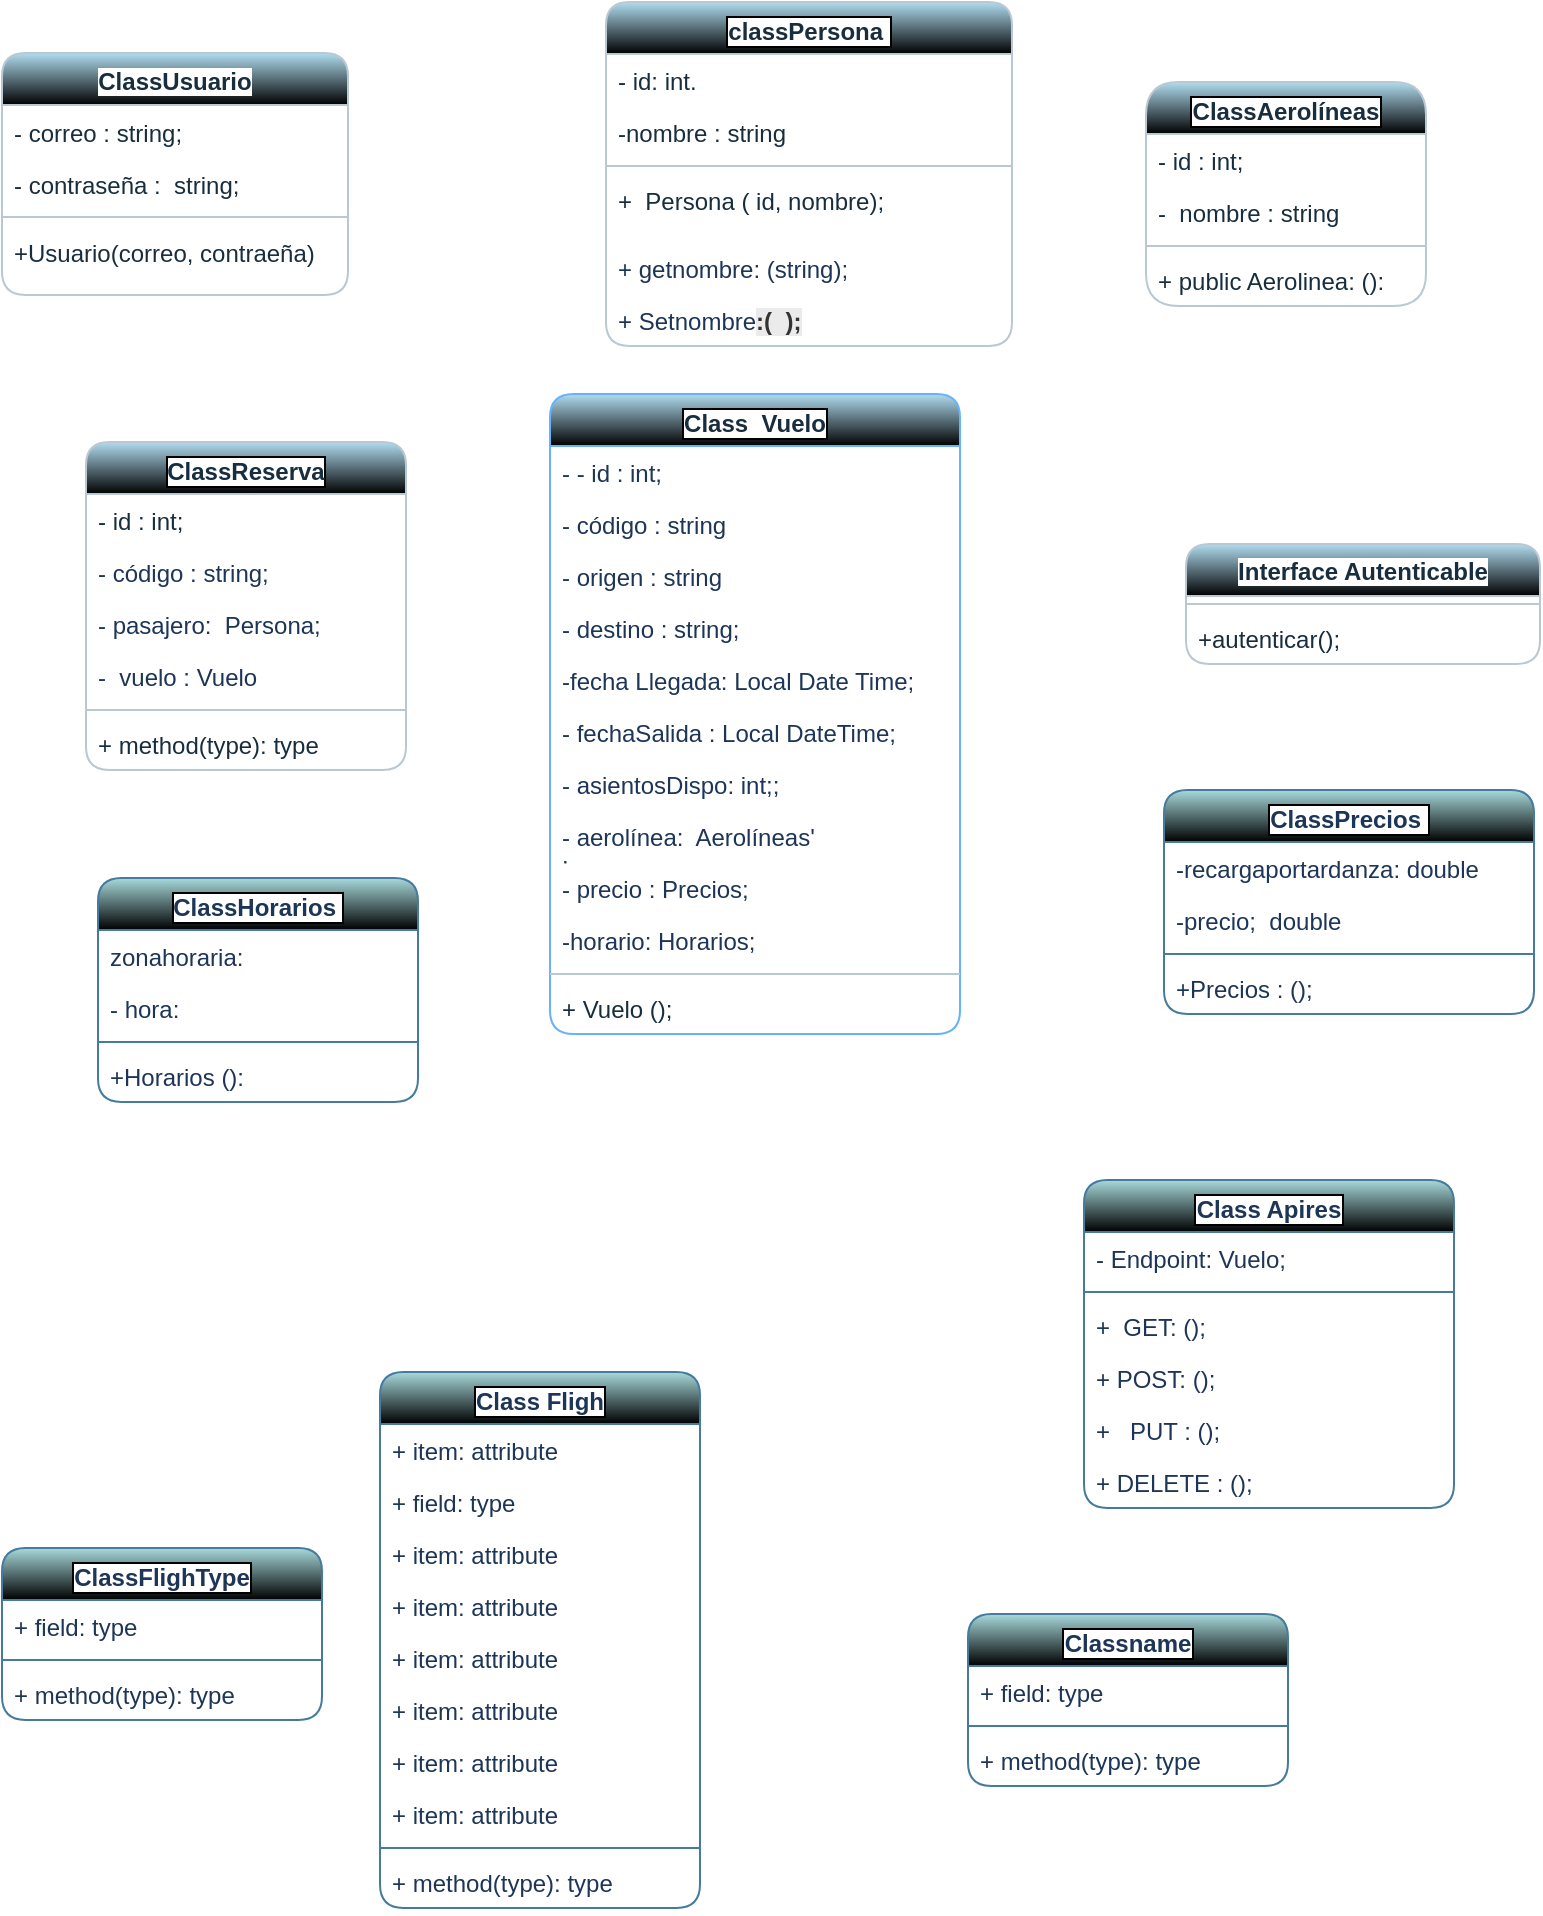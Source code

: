 <mxfile version="21.7.1" type="github">
  <diagram name="Página-1" id="ZE2Og2liTJ8zFDJ8wkAW">
    <mxGraphModel dx="1018" dy="501" grid="0" gridSize="10" guides="1" tooltips="1" connect="1" arrows="1" fold="1" page="1" pageScale="1" pageWidth="980" pageHeight="1390" background="none" math="0" shadow="0">
      <root>
        <mxCell id="0" />
        <mxCell id="1" parent="0" />
        <mxCell id="D-GpD_URcGxK7QM6RUJf-1" value="classPersona&amp;nbsp;" style="swimlane;fontStyle=1;align=center;verticalAlign=top;childLayout=stackLayout;horizontal=1;startSize=26;horizontalStack=0;resizeParent=1;resizeParentMax=0;resizeLast=0;collapsible=1;marginBottom=0;labelBackgroundColor=default;fillColor=#B1DDF0;strokeColor=#BAC8D3;fontColor=#182E3E;html=1;whiteSpace=wrap;labelBorderColor=default;gradientColor=default;rounded=1;" vertex="1" parent="1">
          <mxGeometry x="360" y="50" width="203" height="172" as="geometry" />
        </mxCell>
        <mxCell id="D-GpD_URcGxK7QM6RUJf-5" value="&lt;font style=&quot;vertical-align: inherit;&quot;&gt;&lt;font style=&quot;vertical-align: inherit;&quot;&gt;- id: int.&lt;/font&gt;&lt;/font&gt;" style="text;strokeColor=none;fillColor=none;align=left;verticalAlign=top;spacingLeft=4;spacingRight=4;overflow=hidden;rotatable=0;points=[[0,0.5],[1,0.5]];portConstraint=eastwest;whiteSpace=wrap;html=1;labelBackgroundColor=none;fontColor=#182E3E;" vertex="1" parent="D-GpD_URcGxK7QM6RUJf-1">
          <mxGeometry y="26" width="203" height="26" as="geometry" />
        </mxCell>
        <mxCell id="D-GpD_URcGxK7QM6RUJf-2" value="&lt;font style=&quot;vertical-align: inherit;&quot;&gt;&lt;font style=&quot;vertical-align: inherit;&quot;&gt;&lt;font style=&quot;vertical-align: inherit;&quot;&gt;&lt;font style=&quot;vertical-align: inherit;&quot;&gt;&lt;font style=&quot;vertical-align: inherit;&quot;&gt;&lt;font style=&quot;vertical-align: inherit;&quot;&gt;-nombre :&amp;nbsp;&lt;/font&gt;&lt;/font&gt;&lt;/font&gt;&lt;/font&gt;&lt;/font&gt;&lt;/font&gt;string" style="text;strokeColor=none;fillColor=none;align=left;verticalAlign=top;spacingLeft=4;spacingRight=4;overflow=hidden;rotatable=0;points=[[0,0.5],[1,0.5]];portConstraint=eastwest;whiteSpace=wrap;html=1;labelBackgroundColor=none;fontColor=#182E3E;" vertex="1" parent="D-GpD_URcGxK7QM6RUJf-1">
          <mxGeometry y="52" width="203" height="26" as="geometry" />
        </mxCell>
        <mxCell id="D-GpD_URcGxK7QM6RUJf-3" value="" style="line;strokeWidth=1;fillColor=none;align=left;verticalAlign=middle;spacingTop=-1;spacingLeft=3;spacingRight=3;rotatable=0;labelPosition=right;points=[];portConstraint=eastwest;strokeColor=#BAC8D3;labelBackgroundColor=none;fontColor=#182E3E;" vertex="1" parent="D-GpD_URcGxK7QM6RUJf-1">
          <mxGeometry y="78" width="203" height="8" as="geometry" />
        </mxCell>
        <mxCell id="D-GpD_URcGxK7QM6RUJf-4" value="+&amp;nbsp; Persona ( id, nombre);&amp;nbsp;&amp;nbsp;" style="text;strokeColor=none;fillColor=none;align=left;verticalAlign=top;spacingLeft=4;spacingRight=4;overflow=hidden;rotatable=0;points=[[0,0.5],[1,0.5]];portConstraint=eastwest;whiteSpace=wrap;html=1;labelBackgroundColor=none;fontColor=#182E3E;" vertex="1" parent="D-GpD_URcGxK7QM6RUJf-1">
          <mxGeometry y="86" width="203" height="34" as="geometry" />
        </mxCell>
        <mxCell id="D-GpD_URcGxK7QM6RUJf-70" value="+ getnombre: (string);" style="text;strokeColor=none;fillColor=none;align=left;verticalAlign=top;spacingLeft=4;spacingRight=4;overflow=hidden;rotatable=0;points=[[0,0.5],[1,0.5]];portConstraint=eastwest;whiteSpace=wrap;html=1;fontColor=#1D3557;" vertex="1" parent="D-GpD_URcGxK7QM6RUJf-1">
          <mxGeometry y="120" width="203" height="26" as="geometry" />
        </mxCell>
        <mxCell id="D-GpD_URcGxK7QM6RUJf-69" value="+ Setnombre&lt;strong style=&quot;--tw-border-spacing-x: 0; --tw-border-spacing-y: 0; --tw-translate-x: 0; --tw-translate-y: 0; --tw-rotate: 0; --tw-skew-x: 0; --tw-skew-y: 0; --tw-scale-x: 1; --tw-scale-y: 1; --tw-pan-x: ; --tw-pan-y: ; --tw-pinch-zoom: ; --tw-scroll-snap-strictness: proximity; --tw-ordinal: ; --tw-slashed-zero: ; --tw-numeric-figure: ; --tw-numeric-spacing: ; --tw-numeric-fraction: ; --tw-ring-inset: ; --tw-ring-offset-width: 0px; --tw-ring-offset-color: #fff; --tw-ring-color: rgb(59 130 246 / .5); --tw-ring-offset-shadow: 0 0 #0000; --tw-ring-shadow: 0 0 #0000; --tw-shadow: 0 0 #0000; --tw-shadow-colored: 0 0 #0000; --tw-blur: ; --tw-brightness: ; --tw-contrast: ; --tw-grayscale: ; --tw-hue-rotate: ; --tw-invert: ; --tw-saturate: ; --tw-sepia: ; --tw-drop-shadow: ; --tw-backdrop-blur: ; --tw-backdrop-brightness: ; --tw-backdrop-contrast: ; --tw-backdrop-grayscale: ; --tw-backdrop-hue-rotate: ; --tw-backdrop-invert: ; --tw-backdrop-opacity: ; --tw-backdrop-saturate: ; --tw-backdrop-sepia: ; color: rgb(51, 51, 51); font-family: Arial, Helvetica, sans-serif; background-color: rgb(235, 235, 235);&quot;&gt;:(&amp;nbsp; );&lt;/strong&gt;" style="text;strokeColor=none;fillColor=none;align=left;verticalAlign=top;spacingLeft=4;spacingRight=4;overflow=hidden;rotatable=0;points=[[0,0.5],[1,0.5]];portConstraint=eastwest;whiteSpace=wrap;html=1;fontColor=#1D3557;" vertex="1" parent="D-GpD_URcGxK7QM6RUJf-1">
          <mxGeometry y="146" width="203" height="26" as="geometry" />
        </mxCell>
        <mxCell id="D-GpD_URcGxK7QM6RUJf-6" value="ClassUsuario " style="swimlane;fontStyle=1;align=center;verticalAlign=top;childLayout=stackLayout;horizontal=1;startSize=26;horizontalStack=0;resizeParent=1;resizeParentMax=0;resizeLast=0;collapsible=1;marginBottom=0;whiteSpace=wrap;html=1;strokeColor=#BAC8D3;fontColor=#182E3E;fillColor=#B1DDF0;labelBackgroundColor=default;gradientColor=default;rounded=1;" vertex="1" parent="1">
          <mxGeometry x="58" y="75.5" width="173" height="121" as="geometry" />
        </mxCell>
        <mxCell id="D-GpD_URcGxK7QM6RUJf-7" value="- correo : string;" style="text;strokeColor=none;fillColor=none;align=left;verticalAlign=top;spacingLeft=4;spacingRight=4;overflow=hidden;rotatable=0;points=[[0,0.5],[1,0.5]];portConstraint=eastwest;whiteSpace=wrap;html=1;fontColor=#182E3E;labelBackgroundColor=none;" vertex="1" parent="D-GpD_URcGxK7QM6RUJf-6">
          <mxGeometry y="26" width="173" height="26" as="geometry" />
        </mxCell>
        <mxCell id="D-GpD_URcGxK7QM6RUJf-18" value="- contraseña :&amp;nbsp; string;" style="text;strokeColor=none;fillColor=none;align=left;verticalAlign=top;spacingLeft=4;spacingRight=4;overflow=hidden;rotatable=0;points=[[0,0.5],[1,0.5]];portConstraint=eastwest;whiteSpace=wrap;html=1;fontColor=#182E3E;labelBackgroundColor=none;" vertex="1" parent="D-GpD_URcGxK7QM6RUJf-6">
          <mxGeometry y="52" width="173" height="26" as="geometry" />
        </mxCell>
        <mxCell id="D-GpD_URcGxK7QM6RUJf-8" value="" style="line;strokeWidth=1;fillColor=none;align=left;verticalAlign=middle;spacingTop=-1;spacingLeft=3;spacingRight=3;rotatable=0;labelPosition=right;points=[];portConstraint=eastwest;strokeColor=#BAC8D3;fontColor=#182E3E;labelBackgroundColor=none;" vertex="1" parent="D-GpD_URcGxK7QM6RUJf-6">
          <mxGeometry y="78" width="173" height="8" as="geometry" />
        </mxCell>
        <mxCell id="D-GpD_URcGxK7QM6RUJf-9" value="+Usuario(correo, contraeña)" style="text;strokeColor=none;fillColor=none;align=left;verticalAlign=top;spacingLeft=4;spacingRight=4;overflow=hidden;rotatable=0;points=[[0,0.5],[1,0.5]];portConstraint=eastwest;whiteSpace=wrap;html=1;fontColor=#182E3E;labelBackgroundColor=none;" vertex="1" parent="D-GpD_URcGxK7QM6RUJf-6">
          <mxGeometry y="86" width="173" height="35" as="geometry" />
        </mxCell>
        <mxCell id="D-GpD_URcGxK7QM6RUJf-10" value="Class&amp;nbsp; Vuelo " style="swimlane;fontStyle=1;align=center;verticalAlign=top;childLayout=stackLayout;horizontal=1;startSize=26;horizontalStack=0;resizeParent=1;resizeParentMax=0;resizeLast=0;collapsible=1;marginBottom=0;whiteSpace=wrap;html=1;strokeColor=#66B2FF;fontColor=#182E3E;fillColor=#B1DDF0;labelBackgroundColor=default;labelBorderColor=default;gradientColor=default;rounded=1;" vertex="1" parent="1">
          <mxGeometry x="332" y="246" width="205" height="320" as="geometry" />
        </mxCell>
        <mxCell id="D-GpD_URcGxK7QM6RUJf-36" value="-&amp;nbsp;- id : int;" style="text;strokeColor=none;fillColor=none;align=left;verticalAlign=top;spacingLeft=4;spacingRight=4;overflow=hidden;rotatable=0;points=[[0,0.5],[1,0.5]];portConstraint=eastwest;whiteSpace=wrap;html=1;fontColor=#1D3557;" vertex="1" parent="D-GpD_URcGxK7QM6RUJf-10">
          <mxGeometry y="26" width="205" height="26" as="geometry" />
        </mxCell>
        <mxCell id="D-GpD_URcGxK7QM6RUJf-38" value="- código : string" style="text;strokeColor=none;fillColor=none;align=left;verticalAlign=top;spacingLeft=4;spacingRight=4;overflow=hidden;rotatable=0;points=[[0,0.5],[1,0.5]];portConstraint=eastwest;whiteSpace=wrap;html=1;fontColor=#1D3557;" vertex="1" parent="D-GpD_URcGxK7QM6RUJf-10">
          <mxGeometry y="52" width="205" height="26" as="geometry" />
        </mxCell>
        <mxCell id="D-GpD_URcGxK7QM6RUJf-47" value="- origen : string" style="text;strokeColor=none;fillColor=none;align=left;verticalAlign=top;spacingLeft=4;spacingRight=4;overflow=hidden;rotatable=0;points=[[0,0.5],[1,0.5]];portConstraint=eastwest;whiteSpace=wrap;html=1;fontColor=#1D3557;" vertex="1" parent="D-GpD_URcGxK7QM6RUJf-10">
          <mxGeometry y="78" width="205" height="26" as="geometry" />
        </mxCell>
        <mxCell id="D-GpD_URcGxK7QM6RUJf-37" value="- destino : string;" style="text;strokeColor=none;fillColor=none;align=left;verticalAlign=top;spacingLeft=4;spacingRight=4;overflow=hidden;rotatable=0;points=[[0,0.5],[1,0.5]];portConstraint=eastwest;whiteSpace=wrap;html=1;fontColor=#1D3557;" vertex="1" parent="D-GpD_URcGxK7QM6RUJf-10">
          <mxGeometry y="104" width="205" height="26" as="geometry" />
        </mxCell>
        <mxCell id="D-GpD_URcGxK7QM6RUJf-49" value="-fecha Llegada: Local Date Time;" style="text;strokeColor=none;fillColor=none;align=left;verticalAlign=top;spacingLeft=4;spacingRight=4;overflow=hidden;rotatable=0;points=[[0,0.5],[1,0.5]];portConstraint=eastwest;whiteSpace=wrap;html=1;fontColor=#1D3557;" vertex="1" parent="D-GpD_URcGxK7QM6RUJf-10">
          <mxGeometry y="130" width="205" height="26" as="geometry" />
        </mxCell>
        <mxCell id="D-GpD_URcGxK7QM6RUJf-48" value="- fechaSalida :&amp;nbsp;Local DateTime;" style="text;strokeColor=none;fillColor=none;align=left;verticalAlign=top;spacingLeft=4;spacingRight=4;overflow=hidden;rotatable=0;points=[[0,0.5],[1,0.5]];portConstraint=eastwest;whiteSpace=wrap;html=1;fontColor=#1D3557;" vertex="1" parent="D-GpD_URcGxK7QM6RUJf-10">
          <mxGeometry y="156" width="205" height="26" as="geometry" />
        </mxCell>
        <mxCell id="D-GpD_URcGxK7QM6RUJf-54" value="- asientosDispo: int;;" style="text;strokeColor=none;fillColor=none;align=left;verticalAlign=top;spacingLeft=4;spacingRight=4;overflow=hidden;rotatable=0;points=[[0,0.5],[1,0.5]];portConstraint=eastwest;whiteSpace=wrap;html=1;fontColor=#1D3557;" vertex="1" parent="D-GpD_URcGxK7QM6RUJf-10">
          <mxGeometry y="182" width="205" height="26" as="geometry" />
        </mxCell>
        <mxCell id="D-GpD_URcGxK7QM6RUJf-55" value="- aerolínea:&amp;nbsp; Aerolíneas&#39;&lt;br&gt;:" style="text;strokeColor=none;fillColor=none;align=left;verticalAlign=top;spacingLeft=4;spacingRight=4;overflow=hidden;rotatable=0;points=[[0,0.5],[1,0.5]];portConstraint=eastwest;whiteSpace=wrap;html=1;fontColor=#1D3557;" vertex="1" parent="D-GpD_URcGxK7QM6RUJf-10">
          <mxGeometry y="208" width="205" height="26" as="geometry" />
        </mxCell>
        <mxCell id="D-GpD_URcGxK7QM6RUJf-50" value="- precio : Precios;" style="text;strokeColor=none;fillColor=none;align=left;verticalAlign=top;spacingLeft=4;spacingRight=4;overflow=hidden;rotatable=0;points=[[0,0.5],[1,0.5]];portConstraint=eastwest;whiteSpace=wrap;html=1;fontColor=#1D3557;" vertex="1" parent="D-GpD_URcGxK7QM6RUJf-10">
          <mxGeometry y="234" width="205" height="26" as="geometry" />
        </mxCell>
        <mxCell id="D-GpD_URcGxK7QM6RUJf-51" value="-horario: Horarios;" style="text;strokeColor=none;fillColor=none;align=left;verticalAlign=top;spacingLeft=4;spacingRight=4;overflow=hidden;rotatable=0;points=[[0,0.5],[1,0.5]];portConstraint=eastwest;whiteSpace=wrap;html=1;fontColor=#1D3557;" vertex="1" parent="D-GpD_URcGxK7QM6RUJf-10">
          <mxGeometry y="260" width="205" height="26" as="geometry" />
        </mxCell>
        <mxCell id="D-GpD_URcGxK7QM6RUJf-12" value="" style="line;strokeWidth=1;fillColor=none;align=left;verticalAlign=middle;spacingTop=-1;spacingLeft=3;spacingRight=3;rotatable=0;labelPosition=right;points=[];portConstraint=eastwest;strokeColor=#BAC8D3;fontColor=#182E3E;labelBackgroundColor=none;" vertex="1" parent="D-GpD_URcGxK7QM6RUJf-10">
          <mxGeometry y="286" width="205" height="8" as="geometry" />
        </mxCell>
        <mxCell id="D-GpD_URcGxK7QM6RUJf-13" value="+ Vuelo ();&amp;nbsp;" style="text;strokeColor=none;fillColor=none;align=left;verticalAlign=top;spacingLeft=4;spacingRight=4;overflow=hidden;rotatable=0;points=[[0,0.5],[1,0.5]];portConstraint=eastwest;whiteSpace=wrap;html=1;fontColor=#182E3E;labelBackgroundColor=none;" vertex="1" parent="D-GpD_URcGxK7QM6RUJf-10">
          <mxGeometry y="294" width="205" height="26" as="geometry" />
        </mxCell>
        <mxCell id="D-GpD_URcGxK7QM6RUJf-14" value="ClassAerolíneas" style="swimlane;fontStyle=1;align=center;verticalAlign=top;childLayout=stackLayout;horizontal=1;startSize=26;horizontalStack=0;resizeParent=1;resizeParentMax=0;resizeLast=0;collapsible=1;marginBottom=0;whiteSpace=wrap;html=1;strokeColor=#BAC8D3;fontColor=#182E3E;fillColor=#B1DDF0;labelBackgroundColor=default;labelBorderColor=default;gradientColor=default;swimlaneFillColor=default;rounded=1;arcSize=21;" vertex="1" parent="1">
          <mxGeometry x="630" y="90" width="140" height="112" as="geometry" />
        </mxCell>
        <mxCell id="D-GpD_URcGxK7QM6RUJf-15" value="- id : int;" style="text;strokeColor=none;fillColor=none;align=left;verticalAlign=top;spacingLeft=4;spacingRight=4;overflow=hidden;rotatable=0;points=[[0,0.5],[1,0.5]];portConstraint=eastwest;whiteSpace=wrap;html=1;fontColor=#182E3E;labelBackgroundColor=none;" vertex="1" parent="D-GpD_URcGxK7QM6RUJf-14">
          <mxGeometry y="26" width="140" height="26" as="geometry" />
        </mxCell>
        <mxCell id="D-GpD_URcGxK7QM6RUJf-35" value="-&amp;nbsp;&amp;nbsp;nombre : string " style="text;strokeColor=none;fillColor=none;align=left;verticalAlign=top;spacingLeft=4;spacingRight=4;overflow=hidden;rotatable=0;points=[[0,0.5],[1,0.5]];portConstraint=eastwest;whiteSpace=wrap;html=1;fontColor=#182E3E;labelBackgroundColor=none;" vertex="1" parent="D-GpD_URcGxK7QM6RUJf-14">
          <mxGeometry y="52" width="140" height="26" as="geometry" />
        </mxCell>
        <mxCell id="D-GpD_URcGxK7QM6RUJf-16" value="" style="line;strokeWidth=1;fillColor=none;align=left;verticalAlign=middle;spacingTop=-1;spacingLeft=3;spacingRight=3;rotatable=0;labelPosition=right;points=[];portConstraint=eastwest;strokeColor=#BAC8D3;fontColor=#182E3E;labelBackgroundColor=none;" vertex="1" parent="D-GpD_URcGxK7QM6RUJf-14">
          <mxGeometry y="78" width="140" height="8" as="geometry" />
        </mxCell>
        <mxCell id="D-GpD_URcGxK7QM6RUJf-17" value="+ public Aerolinea: ():" style="text;strokeColor=none;fillColor=none;align=left;verticalAlign=top;spacingLeft=4;spacingRight=4;overflow=hidden;rotatable=0;points=[[0,0.5],[1,0.5]];portConstraint=eastwest;whiteSpace=wrap;html=1;fontColor=#182E3E;labelBackgroundColor=none;" vertex="1" parent="D-GpD_URcGxK7QM6RUJf-14">
          <mxGeometry y="86" width="140" height="26" as="geometry" />
        </mxCell>
        <mxCell id="D-GpD_URcGxK7QM6RUJf-19" value="ClassReserva " style="swimlane;fontStyle=1;align=center;verticalAlign=top;childLayout=stackLayout;horizontal=1;startSize=26;horizontalStack=0;resizeParent=1;resizeParentMax=0;resizeLast=0;collapsible=1;marginBottom=0;whiteSpace=wrap;html=1;strokeColor=#BAC8D3;fontColor=#182E3E;fillColor=#B1DDF0;labelBackgroundColor=default;labelBorderColor=default;gradientColor=default;rounded=1;" vertex="1" parent="1">
          <mxGeometry x="100" y="270" width="160" height="164" as="geometry" />
        </mxCell>
        <mxCell id="D-GpD_URcGxK7QM6RUJf-20" value="- id : int;" style="text;strokeColor=none;fillColor=none;align=left;verticalAlign=top;spacingLeft=4;spacingRight=4;overflow=hidden;rotatable=0;points=[[0,0.5],[1,0.5]];portConstraint=eastwest;whiteSpace=wrap;html=1;fontColor=#182E3E;labelBackgroundColor=none;" vertex="1" parent="D-GpD_URcGxK7QM6RUJf-19">
          <mxGeometry y="26" width="160" height="26" as="geometry" />
        </mxCell>
        <mxCell id="D-GpD_URcGxK7QM6RUJf-56" value="-&amp;nbsp;código : string;" style="text;strokeColor=none;fillColor=none;align=left;verticalAlign=top;spacingLeft=4;spacingRight=4;overflow=hidden;rotatable=0;points=[[0,0.5],[1,0.5]];portConstraint=eastwest;whiteSpace=wrap;html=1;fontColor=#1D3557;" vertex="1" parent="D-GpD_URcGxK7QM6RUJf-19">
          <mxGeometry y="52" width="160" height="26" as="geometry" />
        </mxCell>
        <mxCell id="D-GpD_URcGxK7QM6RUJf-57" value="- pasajero:&amp;nbsp; Persona;" style="text;strokeColor=none;fillColor=none;align=left;verticalAlign=top;spacingLeft=4;spacingRight=4;overflow=hidden;rotatable=0;points=[[0,0.5],[1,0.5]];portConstraint=eastwest;whiteSpace=wrap;html=1;fontColor=#1D3557;" vertex="1" parent="D-GpD_URcGxK7QM6RUJf-19">
          <mxGeometry y="78" width="160" height="26" as="geometry" />
        </mxCell>
        <mxCell id="D-GpD_URcGxK7QM6RUJf-58" value="-&amp;nbsp;&amp;nbsp;vuelo : Vuelo " style="text;strokeColor=none;fillColor=none;align=left;verticalAlign=top;spacingLeft=4;spacingRight=4;overflow=hidden;rotatable=0;points=[[0,0.5],[1,0.5]];portConstraint=eastwest;whiteSpace=wrap;html=1;fontColor=#1D3557;" vertex="1" parent="D-GpD_URcGxK7QM6RUJf-19">
          <mxGeometry y="104" width="160" height="26" as="geometry" />
        </mxCell>
        <mxCell id="D-GpD_URcGxK7QM6RUJf-21" value="" style="line;strokeWidth=1;fillColor=none;align=left;verticalAlign=middle;spacingTop=-1;spacingLeft=3;spacingRight=3;rotatable=0;labelPosition=right;points=[];portConstraint=eastwest;strokeColor=#BAC8D3;fontColor=#182E3E;labelBackgroundColor=none;" vertex="1" parent="D-GpD_URcGxK7QM6RUJf-19">
          <mxGeometry y="130" width="160" height="8" as="geometry" />
        </mxCell>
        <mxCell id="D-GpD_URcGxK7QM6RUJf-22" value="+ method(type): type" style="text;strokeColor=none;fillColor=none;align=left;verticalAlign=top;spacingLeft=4;spacingRight=4;overflow=hidden;rotatable=0;points=[[0,0.5],[1,0.5]];portConstraint=eastwest;whiteSpace=wrap;html=1;fontColor=#182E3E;labelBackgroundColor=none;" vertex="1" parent="D-GpD_URcGxK7QM6RUJf-19">
          <mxGeometry y="138" width="160" height="26" as="geometry" />
        </mxCell>
        <mxCell id="D-GpD_URcGxK7QM6RUJf-23" value="Interface Autenticable " style="swimlane;fontStyle=1;align=center;verticalAlign=top;childLayout=stackLayout;horizontal=1;startSize=26;horizontalStack=0;resizeParent=1;resizeParentMax=0;resizeLast=0;collapsible=1;marginBottom=0;whiteSpace=wrap;html=1;strokeColor=#BAC8D3;fontColor=#182E3E;fillColor=#B1DDF0;labelBackgroundColor=default;gradientColor=default;rounded=1;" vertex="1" parent="1">
          <mxGeometry x="650" y="321" width="177" height="60" as="geometry" />
        </mxCell>
        <mxCell id="D-GpD_URcGxK7QM6RUJf-25" value="" style="line;strokeWidth=1;fillColor=none;align=left;verticalAlign=middle;spacingTop=-1;spacingLeft=3;spacingRight=3;rotatable=0;labelPosition=right;points=[];portConstraint=eastwest;strokeColor=#BAC8D3;fontColor=#182E3E;labelBackgroundColor=none;" vertex="1" parent="D-GpD_URcGxK7QM6RUJf-23">
          <mxGeometry y="26" width="177" height="8" as="geometry" />
        </mxCell>
        <mxCell id="D-GpD_URcGxK7QM6RUJf-26" value="+autenticar();" style="text;strokeColor=none;fillColor=none;align=left;verticalAlign=top;spacingLeft=4;spacingRight=4;overflow=hidden;rotatable=0;points=[[0,0.5],[1,0.5]];portConstraint=eastwest;whiteSpace=wrap;html=1;fontColor=#182E3E;labelBackgroundColor=none;" vertex="1" parent="D-GpD_URcGxK7QM6RUJf-23">
          <mxGeometry y="34" width="177" height="26" as="geometry" />
        </mxCell>
        <mxCell id="D-GpD_URcGxK7QM6RUJf-39" value="ClassHorarios&amp;nbsp;" style="swimlane;fontStyle=1;align=center;verticalAlign=top;childLayout=stackLayout;horizontal=1;startSize=26;horizontalStack=0;resizeParent=1;resizeParentMax=0;resizeLast=0;collapsible=1;marginBottom=0;whiteSpace=wrap;html=1;strokeColor=#457B9D;fontColor=#1D3557;fillColor=#A8DADC;swimlaneFillColor=default;gradientColor=default;labelBackgroundColor=default;labelBorderColor=default;rounded=1;" vertex="1" parent="1">
          <mxGeometry x="106" y="488" width="160" height="112" as="geometry" />
        </mxCell>
        <mxCell id="D-GpD_URcGxK7QM6RUJf-52" value="zonahoraria:" style="text;strokeColor=none;fillColor=none;align=left;verticalAlign=top;spacingLeft=4;spacingRight=4;overflow=hidden;rotatable=0;points=[[0,0.5],[1,0.5]];portConstraint=eastwest;whiteSpace=wrap;html=1;fontColor=#1D3557;" vertex="1" parent="D-GpD_URcGxK7QM6RUJf-39">
          <mxGeometry y="26" width="160" height="26" as="geometry" />
        </mxCell>
        <mxCell id="D-GpD_URcGxK7QM6RUJf-40" value="- hora:" style="text;strokeColor=none;fillColor=none;align=left;verticalAlign=top;spacingLeft=4;spacingRight=4;overflow=hidden;rotatable=0;points=[[0,0.5],[1,0.5]];portConstraint=eastwest;whiteSpace=wrap;html=1;fontColor=#1D3557;" vertex="1" parent="D-GpD_URcGxK7QM6RUJf-39">
          <mxGeometry y="52" width="160" height="26" as="geometry" />
        </mxCell>
        <mxCell id="D-GpD_URcGxK7QM6RUJf-41" value="" style="line;strokeWidth=1;fillColor=none;align=left;verticalAlign=middle;spacingTop=-1;spacingLeft=3;spacingRight=3;rotatable=0;labelPosition=right;points=[];portConstraint=eastwest;strokeColor=inherit;fontColor=#1D3557;" vertex="1" parent="D-GpD_URcGxK7QM6RUJf-39">
          <mxGeometry y="78" width="160" height="8" as="geometry" />
        </mxCell>
        <mxCell id="D-GpD_URcGxK7QM6RUJf-42" value="+Horarios ():" style="text;strokeColor=none;fillColor=none;align=left;verticalAlign=top;spacingLeft=4;spacingRight=4;overflow=hidden;rotatable=0;points=[[0,0.5],[1,0.5]];portConstraint=eastwest;whiteSpace=wrap;html=1;fontColor=#1D3557;" vertex="1" parent="D-GpD_URcGxK7QM6RUJf-39">
          <mxGeometry y="86" width="160" height="26" as="geometry" />
        </mxCell>
        <mxCell id="D-GpD_URcGxK7QM6RUJf-43" value="ClassPrecios&amp;nbsp;" style="swimlane;fontStyle=1;align=center;verticalAlign=top;childLayout=stackLayout;horizontal=1;startSize=26;horizontalStack=0;resizeParent=1;resizeParentMax=0;resizeLast=0;collapsible=1;marginBottom=0;whiteSpace=wrap;html=1;strokeColor=#457B9D;fontColor=#1D3557;fillColor=#A8DADC;swimlaneFillColor=default;labelBorderColor=default;labelBackgroundColor=default;gradientColor=default;rounded=1;" vertex="1" parent="1">
          <mxGeometry x="639" y="444" width="185" height="112" as="geometry" />
        </mxCell>
        <mxCell id="D-GpD_URcGxK7QM6RUJf-44" value="-recargaportardanza: double" style="text;strokeColor=none;fillColor=none;align=left;verticalAlign=top;spacingLeft=4;spacingRight=4;overflow=hidden;rotatable=0;points=[[0,0.5],[1,0.5]];portConstraint=eastwest;whiteSpace=wrap;html=1;fontColor=#1D3557;" vertex="1" parent="D-GpD_URcGxK7QM6RUJf-43">
          <mxGeometry y="26" width="185" height="26" as="geometry" />
        </mxCell>
        <mxCell id="D-GpD_URcGxK7QM6RUJf-53" value="-precio;&amp;nbsp; double" style="text;strokeColor=none;fillColor=none;align=left;verticalAlign=top;spacingLeft=4;spacingRight=4;overflow=hidden;rotatable=0;points=[[0,0.5],[1,0.5]];portConstraint=eastwest;whiteSpace=wrap;html=1;fontColor=#1D3557;" vertex="1" parent="D-GpD_URcGxK7QM6RUJf-43">
          <mxGeometry y="52" width="185" height="26" as="geometry" />
        </mxCell>
        <mxCell id="D-GpD_URcGxK7QM6RUJf-45" value="" style="line;strokeWidth=1;fillColor=none;align=left;verticalAlign=middle;spacingTop=-1;spacingLeft=3;spacingRight=3;rotatable=0;labelPosition=right;points=[];portConstraint=eastwest;strokeColor=inherit;fontColor=#1D3557;" vertex="1" parent="D-GpD_URcGxK7QM6RUJf-43">
          <mxGeometry y="78" width="185" height="8" as="geometry" />
        </mxCell>
        <mxCell id="D-GpD_URcGxK7QM6RUJf-46" value="+Precios : ();" style="text;strokeColor=none;fillColor=none;align=left;verticalAlign=top;spacingLeft=4;spacingRight=4;overflow=hidden;rotatable=0;points=[[0,0.5],[1,0.5]];portConstraint=eastwest;whiteSpace=wrap;html=1;fontColor=#1D3557;" vertex="1" parent="D-GpD_URcGxK7QM6RUJf-43">
          <mxGeometry y="86" width="185" height="26" as="geometry" />
        </mxCell>
        <mxCell id="D-GpD_URcGxK7QM6RUJf-60" value="Class Apires" style="swimlane;fontStyle=1;align=center;verticalAlign=top;childLayout=stackLayout;horizontal=1;startSize=26;horizontalStack=0;resizeParent=1;resizeParentMax=0;resizeLast=0;collapsible=1;marginBottom=0;whiteSpace=wrap;html=1;strokeColor=#457B9D;fontColor=#1D3557;fillColor=#A8DADC;swimlaneFillColor=default;labelBorderColor=default;labelBackgroundColor=default;gradientColor=default;rounded=1;" vertex="1" parent="1">
          <mxGeometry x="599" y="639" width="185" height="164" as="geometry" />
        </mxCell>
        <mxCell id="D-GpD_URcGxK7QM6RUJf-62" value="- Endpoint: Vuelo;" style="text;strokeColor=none;fillColor=none;align=left;verticalAlign=top;spacingLeft=4;spacingRight=4;overflow=hidden;rotatable=0;points=[[0,0.5],[1,0.5]];portConstraint=eastwest;whiteSpace=wrap;html=1;fontColor=#1D3557;" vertex="1" parent="D-GpD_URcGxK7QM6RUJf-60">
          <mxGeometry y="26" width="185" height="26" as="geometry" />
        </mxCell>
        <mxCell id="D-GpD_URcGxK7QM6RUJf-63" value="" style="line;strokeWidth=1;fillColor=none;align=left;verticalAlign=middle;spacingTop=-1;spacingLeft=3;spacingRight=3;rotatable=0;labelPosition=right;points=[];portConstraint=eastwest;strokeColor=inherit;fontColor=#1D3557;" vertex="1" parent="D-GpD_URcGxK7QM6RUJf-60">
          <mxGeometry y="52" width="185" height="8" as="geometry" />
        </mxCell>
        <mxCell id="D-GpD_URcGxK7QM6RUJf-64" value="+&amp;nbsp;&amp;nbsp;GET: ();" style="text;strokeColor=none;fillColor=none;align=left;verticalAlign=top;spacingLeft=4;spacingRight=4;overflow=hidden;rotatable=0;points=[[0,0.5],[1,0.5]];portConstraint=eastwest;whiteSpace=wrap;html=1;fontColor=#1D3557;" vertex="1" parent="D-GpD_URcGxK7QM6RUJf-60">
          <mxGeometry y="60" width="185" height="26" as="geometry" />
        </mxCell>
        <mxCell id="D-GpD_URcGxK7QM6RUJf-65" value="+ POST: ();" style="text;strokeColor=none;fillColor=none;align=left;verticalAlign=top;spacingLeft=4;spacingRight=4;overflow=hidden;rotatable=0;points=[[0,0.5],[1,0.5]];portConstraint=eastwest;whiteSpace=wrap;html=1;fontColor=#1D3557;" vertex="1" parent="D-GpD_URcGxK7QM6RUJf-60">
          <mxGeometry y="86" width="185" height="26" as="geometry" />
        </mxCell>
        <mxCell id="D-GpD_URcGxK7QM6RUJf-67" value="+&amp;nbsp;&amp;nbsp; PUT : ();" style="text;strokeColor=none;fillColor=none;align=left;verticalAlign=top;spacingLeft=4;spacingRight=4;overflow=hidden;rotatable=0;points=[[0,0.5],[1,0.5]];portConstraint=eastwest;whiteSpace=wrap;html=1;fontColor=#1D3557;" vertex="1" parent="D-GpD_URcGxK7QM6RUJf-60">
          <mxGeometry y="112" width="185" height="26" as="geometry" />
        </mxCell>
        <mxCell id="D-GpD_URcGxK7QM6RUJf-66" value="+ DELETE : ();" style="text;strokeColor=none;fillColor=none;align=left;verticalAlign=top;spacingLeft=4;spacingRight=4;overflow=hidden;rotatable=0;points=[[0,0.5],[1,0.5]];portConstraint=eastwest;whiteSpace=wrap;html=1;fontColor=#1D3557;" vertex="1" parent="D-GpD_URcGxK7QM6RUJf-60">
          <mxGeometry y="138" width="185" height="26" as="geometry" />
        </mxCell>
        <mxCell id="D-GpD_URcGxK7QM6RUJf-71" value="Class&amp;nbsp;Fligh" style="swimlane;fontStyle=1;align=center;verticalAlign=top;childLayout=stackLayout;horizontal=1;startSize=26;horizontalStack=0;resizeParent=1;resizeParentMax=0;resizeLast=0;collapsible=1;marginBottom=0;whiteSpace=wrap;html=1;strokeColor=#457B9D;fontColor=#1D3557;fillColor=#A8DADC;swimlaneFillColor=default;labelBackgroundColor=default;labelBorderColor=default;gradientColor=default;rounded=1;" vertex="1" parent="1">
          <mxGeometry x="247" y="735" width="160" height="268" as="geometry" />
        </mxCell>
        <mxCell id="D-GpD_URcGxK7QM6RUJf-76" value="+ item: attribute" style="text;strokeColor=none;fillColor=none;align=left;verticalAlign=top;spacingLeft=4;spacingRight=4;overflow=hidden;rotatable=0;points=[[0,0.5],[1,0.5]];portConstraint=eastwest;whiteSpace=wrap;html=1;fontColor=#1D3557;" vertex="1" parent="D-GpD_URcGxK7QM6RUJf-71">
          <mxGeometry y="26" width="160" height="26" as="geometry" />
        </mxCell>
        <mxCell id="D-GpD_URcGxK7QM6RUJf-72" value="+ field: type" style="text;strokeColor=none;fillColor=none;align=left;verticalAlign=top;spacingLeft=4;spacingRight=4;overflow=hidden;rotatable=0;points=[[0,0.5],[1,0.5]];portConstraint=eastwest;whiteSpace=wrap;html=1;fontColor=#1D3557;" vertex="1" parent="D-GpD_URcGxK7QM6RUJf-71">
          <mxGeometry y="52" width="160" height="26" as="geometry" />
        </mxCell>
        <mxCell id="D-GpD_URcGxK7QM6RUJf-88" value="+ item: attribute" style="text;strokeColor=none;fillColor=none;align=left;verticalAlign=top;spacingLeft=4;spacingRight=4;overflow=hidden;rotatable=0;points=[[0,0.5],[1,0.5]];portConstraint=eastwest;whiteSpace=wrap;html=1;fontColor=#1D3557;" vertex="1" parent="D-GpD_URcGxK7QM6RUJf-71">
          <mxGeometry y="78" width="160" height="26" as="geometry" />
        </mxCell>
        <mxCell id="D-GpD_URcGxK7QM6RUJf-77" value="+ item: attribute" style="text;strokeColor=none;fillColor=none;align=left;verticalAlign=top;spacingLeft=4;spacingRight=4;overflow=hidden;rotatable=0;points=[[0,0.5],[1,0.5]];portConstraint=eastwest;whiteSpace=wrap;html=1;fontColor=#1D3557;" vertex="1" parent="D-GpD_URcGxK7QM6RUJf-71">
          <mxGeometry y="104" width="160" height="26" as="geometry" />
        </mxCell>
        <mxCell id="D-GpD_URcGxK7QM6RUJf-79" value="+ item: attribute" style="text;strokeColor=none;fillColor=none;align=left;verticalAlign=top;spacingLeft=4;spacingRight=4;overflow=hidden;rotatable=0;points=[[0,0.5],[1,0.5]];portConstraint=eastwest;whiteSpace=wrap;html=1;fontColor=#1D3557;" vertex="1" parent="D-GpD_URcGxK7QM6RUJf-71">
          <mxGeometry y="130" width="160" height="26" as="geometry" />
        </mxCell>
        <mxCell id="D-GpD_URcGxK7QM6RUJf-78" value="+ item: attribute" style="text;strokeColor=none;fillColor=none;align=left;verticalAlign=top;spacingLeft=4;spacingRight=4;overflow=hidden;rotatable=0;points=[[0,0.5],[1,0.5]];portConstraint=eastwest;whiteSpace=wrap;html=1;fontColor=#1D3557;" vertex="1" parent="D-GpD_URcGxK7QM6RUJf-71">
          <mxGeometry y="156" width="160" height="26" as="geometry" />
        </mxCell>
        <mxCell id="D-GpD_URcGxK7QM6RUJf-89" value="+ item: attribute" style="text;strokeColor=none;fillColor=none;align=left;verticalAlign=top;spacingLeft=4;spacingRight=4;overflow=hidden;rotatable=0;points=[[0,0.5],[1,0.5]];portConstraint=eastwest;whiteSpace=wrap;html=1;fontColor=#1D3557;" vertex="1" parent="D-GpD_URcGxK7QM6RUJf-71">
          <mxGeometry y="182" width="160" height="26" as="geometry" />
        </mxCell>
        <mxCell id="D-GpD_URcGxK7QM6RUJf-75" value="+ item: attribute" style="text;strokeColor=none;fillColor=none;align=left;verticalAlign=top;spacingLeft=4;spacingRight=4;overflow=hidden;rotatable=0;points=[[0,0.5],[1,0.5]];portConstraint=eastwest;whiteSpace=wrap;html=1;fontColor=#1D3557;" vertex="1" parent="D-GpD_URcGxK7QM6RUJf-71">
          <mxGeometry y="208" width="160" height="26" as="geometry" />
        </mxCell>
        <mxCell id="D-GpD_URcGxK7QM6RUJf-73" value="" style="line;strokeWidth=1;fillColor=none;align=left;verticalAlign=middle;spacingTop=-1;spacingLeft=3;spacingRight=3;rotatable=0;labelPosition=right;points=[];portConstraint=eastwest;strokeColor=inherit;fontColor=#1D3557;" vertex="1" parent="D-GpD_URcGxK7QM6RUJf-71">
          <mxGeometry y="234" width="160" height="8" as="geometry" />
        </mxCell>
        <mxCell id="D-GpD_URcGxK7QM6RUJf-74" value="+ method(type): type" style="text;strokeColor=none;fillColor=none;align=left;verticalAlign=top;spacingLeft=4;spacingRight=4;overflow=hidden;rotatable=0;points=[[0,0.5],[1,0.5]];portConstraint=eastwest;whiteSpace=wrap;html=1;fontColor=#1D3557;" vertex="1" parent="D-GpD_URcGxK7QM6RUJf-71">
          <mxGeometry y="242" width="160" height="26" as="geometry" />
        </mxCell>
        <mxCell id="D-GpD_URcGxK7QM6RUJf-80" value="ClassFlighType" style="swimlane;fontStyle=1;align=center;verticalAlign=top;childLayout=stackLayout;horizontal=1;startSize=26;horizontalStack=0;resizeParent=1;resizeParentMax=0;resizeLast=0;collapsible=1;marginBottom=0;whiteSpace=wrap;html=1;strokeColor=#457B9D;fontColor=#1D3557;fillColor=#A8DADC;labelBackgroundColor=default;labelBorderColor=default;gradientColor=default;swimlaneFillColor=default;rounded=1;" vertex="1" parent="1">
          <mxGeometry x="58" y="823" width="160" height="86" as="geometry" />
        </mxCell>
        <mxCell id="D-GpD_URcGxK7QM6RUJf-81" value="+ field: type" style="text;strokeColor=none;fillColor=none;align=left;verticalAlign=top;spacingLeft=4;spacingRight=4;overflow=hidden;rotatable=0;points=[[0,0.5],[1,0.5]];portConstraint=eastwest;whiteSpace=wrap;html=1;fontColor=#1D3557;" vertex="1" parent="D-GpD_URcGxK7QM6RUJf-80">
          <mxGeometry y="26" width="160" height="26" as="geometry" />
        </mxCell>
        <mxCell id="D-GpD_URcGxK7QM6RUJf-82" value="" style="line;strokeWidth=1;fillColor=none;align=left;verticalAlign=middle;spacingTop=-1;spacingLeft=3;spacingRight=3;rotatable=0;labelPosition=right;points=[];portConstraint=eastwest;strokeColor=inherit;fontColor=#1D3557;" vertex="1" parent="D-GpD_URcGxK7QM6RUJf-80">
          <mxGeometry y="52" width="160" height="8" as="geometry" />
        </mxCell>
        <mxCell id="D-GpD_URcGxK7QM6RUJf-83" value="+ method(type): type" style="text;strokeColor=none;fillColor=none;align=left;verticalAlign=top;spacingLeft=4;spacingRight=4;overflow=hidden;rotatable=0;points=[[0,0.5],[1,0.5]];portConstraint=eastwest;whiteSpace=wrap;html=1;fontColor=#1D3557;" vertex="1" parent="D-GpD_URcGxK7QM6RUJf-80">
          <mxGeometry y="60" width="160" height="26" as="geometry" />
        </mxCell>
        <mxCell id="D-GpD_URcGxK7QM6RUJf-84" value="Classname" style="swimlane;fontStyle=1;align=center;verticalAlign=top;childLayout=stackLayout;horizontal=1;startSize=26;horizontalStack=0;resizeParent=1;resizeParentMax=0;resizeLast=0;collapsible=1;marginBottom=0;whiteSpace=wrap;html=1;strokeColor=#457B9D;fontColor=#1D3557;fillColor=#A8DADC;labelBackgroundColor=default;labelBorderColor=default;swimlaneFillColor=default;gradientColor=default;rounded=1;" vertex="1" parent="1">
          <mxGeometry x="541" y="856" width="160" height="86" as="geometry" />
        </mxCell>
        <mxCell id="D-GpD_URcGxK7QM6RUJf-85" value="+ field: type" style="text;strokeColor=none;fillColor=none;align=left;verticalAlign=top;spacingLeft=4;spacingRight=4;overflow=hidden;rotatable=0;points=[[0,0.5],[1,0.5]];portConstraint=eastwest;whiteSpace=wrap;html=1;fontColor=#1D3557;" vertex="1" parent="D-GpD_URcGxK7QM6RUJf-84">
          <mxGeometry y="26" width="160" height="26" as="geometry" />
        </mxCell>
        <mxCell id="D-GpD_URcGxK7QM6RUJf-86" value="" style="line;strokeWidth=1;fillColor=none;align=left;verticalAlign=middle;spacingTop=-1;spacingLeft=3;spacingRight=3;rotatable=0;labelPosition=right;points=[];portConstraint=eastwest;strokeColor=inherit;fontColor=#1D3557;" vertex="1" parent="D-GpD_URcGxK7QM6RUJf-84">
          <mxGeometry y="52" width="160" height="8" as="geometry" />
        </mxCell>
        <mxCell id="D-GpD_URcGxK7QM6RUJf-87" value="+ method(type): type" style="text;strokeColor=none;fillColor=none;align=left;verticalAlign=top;spacingLeft=4;spacingRight=4;overflow=hidden;rotatable=0;points=[[0,0.5],[1,0.5]];portConstraint=eastwest;whiteSpace=wrap;html=1;fontColor=#1D3557;" vertex="1" parent="D-GpD_URcGxK7QM6RUJf-84">
          <mxGeometry y="60" width="160" height="26" as="geometry" />
        </mxCell>
      </root>
    </mxGraphModel>
  </diagram>
</mxfile>
